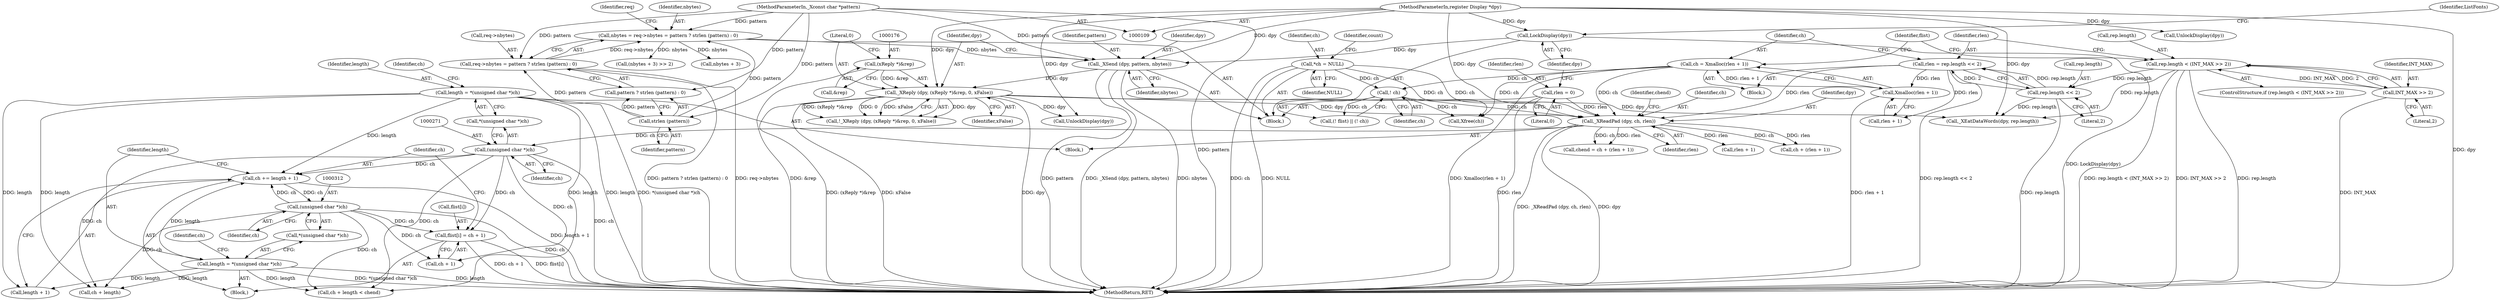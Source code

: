 digraph "1_libx11_8c29f1607a31dac0911e45a0dd3d74173822b3c9@array" {
"1000296" [label="(Call,flist[i] = ch + 1)"];
"1000311" [label="(Call,(unsigned char *)ch)"];
"1000303" [label="(Call,ch += length + 1)"];
"1000308" [label="(Call,length = *(unsigned char *)ch)"];
"1000267" [label="(Call,length = *(unsigned char *)ch)"];
"1000270" [label="(Call,(unsigned char *)ch)"];
"1000256" [label="(Call,_XReadPad (dpy, ch, rlen))"];
"1000173" [label="(Call,_XReply (dpy, (xReply *)&rep, 0, xFalse))"];
"1000167" [label="(Call,_XSend (dpy, pattern, nbytes))"];
"1000137" [label="(Call,LockDisplay(dpy))"];
"1000110" [label="(MethodParameterIn,register Display *dpy)"];
"1000111" [label="(MethodParameterIn,_Xconst char *pattern)"];
"1000147" [label="(Call,nbytes = req->nbytes = pattern ? strlen (pattern) : 0)"];
"1000149" [label="(Call,req->nbytes = pattern ? strlen (pattern) : 0)"];
"1000155" [label="(Call,strlen (pattern))"];
"1000175" [label="(Call,(xReply *)&rep)"];
"1000233" [label="(Call,! ch)"];
"1000223" [label="(Call,ch = Xmalloc(rlen + 1))"];
"1000225" [label="(Call,Xmalloc(rlen + 1))"];
"1000216" [label="(Call,rlen = rep.length << 2)"];
"1000218" [label="(Call,rep.length << 2)"];
"1000208" [label="(Call,rep.length < (INT_MAX >> 2))"];
"1000212" [label="(Call,INT_MAX >> 2)"];
"1000123" [label="(Call,*ch = NULL)"];
"1000134" [label="(Call,rlen = 0)"];
"1000160" [label="(Identifier,req)"];
"1000173" [label="(Call,_XReply (dpy, (xReply *)&rep, 0, xFalse))"];
"1000295" [label="(Block,)"];
"1000222" [label="(Literal,2)"];
"1000310" [label="(Call,*(unsigned char *)ch)"];
"1000216" [label="(Call,rlen = rep.length << 2)"];
"1000174" [label="(Identifier,dpy)"];
"1000269" [label="(Call,*(unsigned char *)ch)"];
"1000316" [label="(Identifier,ch)"];
"1000149" [label="(Call,req->nbytes = pattern ? strlen (pattern) : 0)"];
"1000258" [label="(Identifier,ch)"];
"1000226" [label="(Call,rlen + 1)"];
"1000225" [label="(Call,Xmalloc(rlen + 1))"];
"1000169" [label="(Identifier,pattern)"];
"1000214" [label="(Literal,2)"];
"1000223" [label="(Call,ch = Xmalloc(rlen + 1))"];
"1000238" [label="(Call,Xfree(ch))"];
"1000291" [label="(Call,ch + length)"];
"1000267" [label="(Call,length = *(unsigned char *)ch)"];
"1000186" [label="(Call,UnlockDisplay(dpy))"];
"1000215" [label="(Block,)"];
"1000300" [label="(Call,ch + 1)"];
"1000208" [label="(Call,rep.length < (INT_MAX >> 2))"];
"1000270" [label="(Call,(unsigned char *)ch)"];
"1000272" [label="(Identifier,ch)"];
"1000268" [label="(Identifier,length)"];
"1000264" [label="(Call,rlen + 1)"];
"1000309" [label="(Identifier,length)"];
"1000262" [label="(Call,ch + (rlen + 1))"];
"1000111" [label="(MethodParameterIn,_Xconst char *pattern)"];
"1000217" [label="(Identifier,rlen)"];
"1000148" [label="(Identifier,nbytes)"];
"1000256" [label="(Call,_XReadPad (dpy, ch, rlen))"];
"1000304" [label="(Identifier,ch)"];
"1000213" [label="(Identifier,INT_MAX)"];
"1000156" [label="(Identifier,pattern)"];
"1000134" [label="(Call,rlen = 0)"];
"1000197" [label="(Block,)"];
"1000303" [label="(Call,ch += length + 1)"];
"1000110" [label="(MethodParameterIn,register Display *dpy)"];
"1000140" [label="(Identifier,ListFonts)"];
"1000257" [label="(Identifier,dpy)"];
"1000249" [label="(Call,UnlockDisplay(dpy))"];
"1000212" [label="(Call,INT_MAX >> 2)"];
"1000313" [label="(Identifier,ch)"];
"1000230" [label="(Call,(! flist) || (! ch))"];
"1000218" [label="(Call,rep.length << 2)"];
"1000124" [label="(Identifier,ch)"];
"1000136" [label="(Literal,0)"];
"1000177" [label="(Call,&rep)"];
"1000260" [label="(Call,chend = ch + (rlen + 1))"];
"1000123" [label="(Call,*ch = NULL)"];
"1000233" [label="(Call,! ch)"];
"1000153" [label="(Call,pattern ? strlen (pattern) : 0)"];
"1000219" [label="(Call,rep.length)"];
"1000207" [label="(ControlStructure,if (rep.length < (INT_MAX >> 2)))"];
"1000232" [label="(Identifier,flist)"];
"1000162" [label="(Call,(nbytes + 3) >> 2)"];
"1000275" [label="(Identifier,ch)"];
"1000305" [label="(Call,length + 1)"];
"1000343" [label="(MethodReturn,RET)"];
"1000150" [label="(Call,req->nbytes)"];
"1000125" [label="(Identifier,NULL)"];
"1000308" [label="(Call,length = *(unsigned char *)ch)"];
"1000290" [label="(Call,ch + length < chend)"];
"1000224" [label="(Identifier,ch)"];
"1000172" [label="(Call,!_XReply (dpy, (xReply *)&rep, 0, xFalse))"];
"1000167" [label="(Call,_XSend (dpy, pattern, nbytes))"];
"1000114" [label="(Block,)"];
"1000138" [label="(Identifier,dpy)"];
"1000179" [label="(Literal,0)"];
"1000234" [label="(Identifier,ch)"];
"1000163" [label="(Call,nbytes + 3)"];
"1000180" [label="(Identifier,xFalse)"];
"1000240" [label="(Call,_XEatDataWords(dpy, rep.length))"];
"1000170" [label="(Identifier,nbytes)"];
"1000168" [label="(Identifier,dpy)"];
"1000137" [label="(Call,LockDisplay(dpy))"];
"1000296" [label="(Call,flist[i] = ch + 1)"];
"1000297" [label="(Call,flist[i])"];
"1000261" [label="(Identifier,chend)"];
"1000129" [label="(Identifier,count)"];
"1000311" [label="(Call,(unsigned char *)ch)"];
"1000259" [label="(Identifier,rlen)"];
"1000147" [label="(Call,nbytes = req->nbytes = pattern ? strlen (pattern) : 0)"];
"1000209" [label="(Call,rep.length)"];
"1000155" [label="(Call,strlen (pattern))"];
"1000135" [label="(Identifier,rlen)"];
"1000175" [label="(Call,(xReply *)&rep)"];
"1000296" -> "1000295"  [label="AST: "];
"1000296" -> "1000300"  [label="CFG: "];
"1000297" -> "1000296"  [label="AST: "];
"1000300" -> "1000296"  [label="AST: "];
"1000304" -> "1000296"  [label="CFG: "];
"1000296" -> "1000343"  [label="DDG: ch + 1"];
"1000296" -> "1000343"  [label="DDG: flist[i]"];
"1000311" -> "1000296"  [label="DDG: ch"];
"1000270" -> "1000296"  [label="DDG: ch"];
"1000311" -> "1000310"  [label="AST: "];
"1000311" -> "1000313"  [label="CFG: "];
"1000312" -> "1000311"  [label="AST: "];
"1000313" -> "1000311"  [label="AST: "];
"1000310" -> "1000311"  [label="CFG: "];
"1000311" -> "1000343"  [label="DDG: ch"];
"1000311" -> "1000290"  [label="DDG: ch"];
"1000311" -> "1000291"  [label="DDG: ch"];
"1000311" -> "1000300"  [label="DDG: ch"];
"1000311" -> "1000303"  [label="DDG: ch"];
"1000303" -> "1000311"  [label="DDG: ch"];
"1000303" -> "1000295"  [label="AST: "];
"1000303" -> "1000305"  [label="CFG: "];
"1000304" -> "1000303"  [label="AST: "];
"1000305" -> "1000303"  [label="AST: "];
"1000309" -> "1000303"  [label="CFG: "];
"1000303" -> "1000343"  [label="DDG: length + 1"];
"1000308" -> "1000303"  [label="DDG: length"];
"1000267" -> "1000303"  [label="DDG: length"];
"1000270" -> "1000303"  [label="DDG: ch"];
"1000308" -> "1000295"  [label="AST: "];
"1000308" -> "1000310"  [label="CFG: "];
"1000309" -> "1000308"  [label="AST: "];
"1000310" -> "1000308"  [label="AST: "];
"1000316" -> "1000308"  [label="CFG: "];
"1000308" -> "1000343"  [label="DDG: *(unsigned char *)ch"];
"1000308" -> "1000343"  [label="DDG: length"];
"1000308" -> "1000290"  [label="DDG: length"];
"1000308" -> "1000291"  [label="DDG: length"];
"1000308" -> "1000305"  [label="DDG: length"];
"1000267" -> "1000197"  [label="AST: "];
"1000267" -> "1000269"  [label="CFG: "];
"1000268" -> "1000267"  [label="AST: "];
"1000269" -> "1000267"  [label="AST: "];
"1000275" -> "1000267"  [label="CFG: "];
"1000267" -> "1000343"  [label="DDG: *(unsigned char *)ch"];
"1000267" -> "1000343"  [label="DDG: length"];
"1000267" -> "1000290"  [label="DDG: length"];
"1000267" -> "1000291"  [label="DDG: length"];
"1000267" -> "1000305"  [label="DDG: length"];
"1000270" -> "1000269"  [label="AST: "];
"1000270" -> "1000272"  [label="CFG: "];
"1000271" -> "1000270"  [label="AST: "];
"1000272" -> "1000270"  [label="AST: "];
"1000269" -> "1000270"  [label="CFG: "];
"1000270" -> "1000343"  [label="DDG: ch"];
"1000256" -> "1000270"  [label="DDG: ch"];
"1000270" -> "1000290"  [label="DDG: ch"];
"1000270" -> "1000291"  [label="DDG: ch"];
"1000270" -> "1000300"  [label="DDG: ch"];
"1000256" -> "1000197"  [label="AST: "];
"1000256" -> "1000259"  [label="CFG: "];
"1000257" -> "1000256"  [label="AST: "];
"1000258" -> "1000256"  [label="AST: "];
"1000259" -> "1000256"  [label="AST: "];
"1000261" -> "1000256"  [label="CFG: "];
"1000256" -> "1000343"  [label="DDG: dpy"];
"1000256" -> "1000343"  [label="DDG: _XReadPad (dpy, ch, rlen)"];
"1000173" -> "1000256"  [label="DDG: dpy"];
"1000110" -> "1000256"  [label="DDG: dpy"];
"1000233" -> "1000256"  [label="DDG: ch"];
"1000223" -> "1000256"  [label="DDG: ch"];
"1000123" -> "1000256"  [label="DDG: ch"];
"1000134" -> "1000256"  [label="DDG: rlen"];
"1000216" -> "1000256"  [label="DDG: rlen"];
"1000256" -> "1000260"  [label="DDG: ch"];
"1000256" -> "1000260"  [label="DDG: rlen"];
"1000256" -> "1000262"  [label="DDG: ch"];
"1000256" -> "1000262"  [label="DDG: rlen"];
"1000256" -> "1000264"  [label="DDG: rlen"];
"1000173" -> "1000172"  [label="AST: "];
"1000173" -> "1000180"  [label="CFG: "];
"1000174" -> "1000173"  [label="AST: "];
"1000175" -> "1000173"  [label="AST: "];
"1000179" -> "1000173"  [label="AST: "];
"1000180" -> "1000173"  [label="AST: "];
"1000172" -> "1000173"  [label="CFG: "];
"1000173" -> "1000343"  [label="DDG: xFalse"];
"1000173" -> "1000343"  [label="DDG: dpy"];
"1000173" -> "1000343"  [label="DDG: (xReply *)&rep"];
"1000173" -> "1000172"  [label="DDG: dpy"];
"1000173" -> "1000172"  [label="DDG: (xReply *)&rep"];
"1000173" -> "1000172"  [label="DDG: 0"];
"1000173" -> "1000172"  [label="DDG: xFalse"];
"1000167" -> "1000173"  [label="DDG: dpy"];
"1000110" -> "1000173"  [label="DDG: dpy"];
"1000175" -> "1000173"  [label="DDG: &rep"];
"1000173" -> "1000186"  [label="DDG: dpy"];
"1000173" -> "1000240"  [label="DDG: dpy"];
"1000167" -> "1000114"  [label="AST: "];
"1000167" -> "1000170"  [label="CFG: "];
"1000168" -> "1000167"  [label="AST: "];
"1000169" -> "1000167"  [label="AST: "];
"1000170" -> "1000167"  [label="AST: "];
"1000174" -> "1000167"  [label="CFG: "];
"1000167" -> "1000343"  [label="DDG: pattern"];
"1000167" -> "1000343"  [label="DDG: _XSend (dpy, pattern, nbytes)"];
"1000167" -> "1000343"  [label="DDG: nbytes"];
"1000137" -> "1000167"  [label="DDG: dpy"];
"1000110" -> "1000167"  [label="DDG: dpy"];
"1000111" -> "1000167"  [label="DDG: pattern"];
"1000147" -> "1000167"  [label="DDG: nbytes"];
"1000137" -> "1000114"  [label="AST: "];
"1000137" -> "1000138"  [label="CFG: "];
"1000138" -> "1000137"  [label="AST: "];
"1000140" -> "1000137"  [label="CFG: "];
"1000137" -> "1000343"  [label="DDG: LockDisplay(dpy)"];
"1000110" -> "1000137"  [label="DDG: dpy"];
"1000110" -> "1000109"  [label="AST: "];
"1000110" -> "1000343"  [label="DDG: dpy"];
"1000110" -> "1000186"  [label="DDG: dpy"];
"1000110" -> "1000240"  [label="DDG: dpy"];
"1000110" -> "1000249"  [label="DDG: dpy"];
"1000111" -> "1000109"  [label="AST: "];
"1000111" -> "1000343"  [label="DDG: pattern"];
"1000111" -> "1000147"  [label="DDG: pattern"];
"1000111" -> "1000149"  [label="DDG: pattern"];
"1000111" -> "1000153"  [label="DDG: pattern"];
"1000111" -> "1000155"  [label="DDG: pattern"];
"1000147" -> "1000114"  [label="AST: "];
"1000147" -> "1000149"  [label="CFG: "];
"1000148" -> "1000147"  [label="AST: "];
"1000149" -> "1000147"  [label="AST: "];
"1000160" -> "1000147"  [label="CFG: "];
"1000149" -> "1000147"  [label="DDG: req->nbytes"];
"1000155" -> "1000147"  [label="DDG: pattern"];
"1000147" -> "1000162"  [label="DDG: nbytes"];
"1000147" -> "1000163"  [label="DDG: nbytes"];
"1000149" -> "1000153"  [label="CFG: "];
"1000150" -> "1000149"  [label="AST: "];
"1000153" -> "1000149"  [label="AST: "];
"1000149" -> "1000343"  [label="DDG: pattern ? strlen (pattern) : 0"];
"1000149" -> "1000343"  [label="DDG: req->nbytes"];
"1000155" -> "1000149"  [label="DDG: pattern"];
"1000155" -> "1000153"  [label="AST: "];
"1000155" -> "1000156"  [label="CFG: "];
"1000156" -> "1000155"  [label="AST: "];
"1000153" -> "1000155"  [label="CFG: "];
"1000155" -> "1000153"  [label="DDG: pattern"];
"1000175" -> "1000177"  [label="CFG: "];
"1000176" -> "1000175"  [label="AST: "];
"1000177" -> "1000175"  [label="AST: "];
"1000179" -> "1000175"  [label="CFG: "];
"1000175" -> "1000343"  [label="DDG: &rep"];
"1000233" -> "1000230"  [label="AST: "];
"1000233" -> "1000234"  [label="CFG: "];
"1000234" -> "1000233"  [label="AST: "];
"1000230" -> "1000233"  [label="CFG: "];
"1000233" -> "1000230"  [label="DDG: ch"];
"1000223" -> "1000233"  [label="DDG: ch"];
"1000123" -> "1000233"  [label="DDG: ch"];
"1000233" -> "1000238"  [label="DDG: ch"];
"1000223" -> "1000215"  [label="AST: "];
"1000223" -> "1000225"  [label="CFG: "];
"1000224" -> "1000223"  [label="AST: "];
"1000225" -> "1000223"  [label="AST: "];
"1000232" -> "1000223"  [label="CFG: "];
"1000223" -> "1000343"  [label="DDG: Xmalloc(rlen + 1)"];
"1000225" -> "1000223"  [label="DDG: rlen + 1"];
"1000223" -> "1000238"  [label="DDG: ch"];
"1000225" -> "1000226"  [label="CFG: "];
"1000226" -> "1000225"  [label="AST: "];
"1000225" -> "1000343"  [label="DDG: rlen + 1"];
"1000216" -> "1000225"  [label="DDG: rlen"];
"1000216" -> "1000215"  [label="AST: "];
"1000216" -> "1000218"  [label="CFG: "];
"1000217" -> "1000216"  [label="AST: "];
"1000218" -> "1000216"  [label="AST: "];
"1000224" -> "1000216"  [label="CFG: "];
"1000216" -> "1000343"  [label="DDG: rep.length << 2"];
"1000218" -> "1000216"  [label="DDG: rep.length"];
"1000218" -> "1000216"  [label="DDG: 2"];
"1000216" -> "1000226"  [label="DDG: rlen"];
"1000218" -> "1000222"  [label="CFG: "];
"1000219" -> "1000218"  [label="AST: "];
"1000222" -> "1000218"  [label="AST: "];
"1000218" -> "1000343"  [label="DDG: rep.length"];
"1000208" -> "1000218"  [label="DDG: rep.length"];
"1000218" -> "1000240"  [label="DDG: rep.length"];
"1000208" -> "1000207"  [label="AST: "];
"1000208" -> "1000212"  [label="CFG: "];
"1000209" -> "1000208"  [label="AST: "];
"1000212" -> "1000208"  [label="AST: "];
"1000217" -> "1000208"  [label="CFG: "];
"1000232" -> "1000208"  [label="CFG: "];
"1000208" -> "1000343"  [label="DDG: rep.length"];
"1000208" -> "1000343"  [label="DDG: rep.length < (INT_MAX >> 2)"];
"1000208" -> "1000343"  [label="DDG: INT_MAX >> 2"];
"1000212" -> "1000208"  [label="DDG: INT_MAX"];
"1000212" -> "1000208"  [label="DDG: 2"];
"1000208" -> "1000240"  [label="DDG: rep.length"];
"1000212" -> "1000214"  [label="CFG: "];
"1000213" -> "1000212"  [label="AST: "];
"1000214" -> "1000212"  [label="AST: "];
"1000212" -> "1000343"  [label="DDG: INT_MAX"];
"1000123" -> "1000114"  [label="AST: "];
"1000123" -> "1000125"  [label="CFG: "];
"1000124" -> "1000123"  [label="AST: "];
"1000125" -> "1000123"  [label="AST: "];
"1000129" -> "1000123"  [label="CFG: "];
"1000123" -> "1000343"  [label="DDG: NULL"];
"1000123" -> "1000343"  [label="DDG: ch"];
"1000123" -> "1000238"  [label="DDG: ch"];
"1000134" -> "1000114"  [label="AST: "];
"1000134" -> "1000136"  [label="CFG: "];
"1000135" -> "1000134"  [label="AST: "];
"1000136" -> "1000134"  [label="AST: "];
"1000138" -> "1000134"  [label="CFG: "];
"1000134" -> "1000343"  [label="DDG: rlen"];
}
